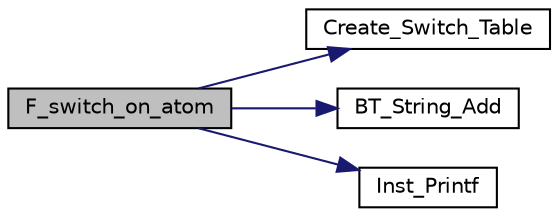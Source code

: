 digraph "F_switch_on_atom"
{
  edge [fontname="Helvetica",fontsize="10",labelfontname="Helvetica",labelfontsize="10"];
  node [fontname="Helvetica",fontsize="10",shape=record];
  rankdir="LR";
  Node1 [label="F_switch_on_atom",height=0.2,width=0.4,color="black", fillcolor="grey75", style="filled", fontcolor="black"];
  Node1 -> Node2 [color="midnightblue",fontsize="10",style="solid"];
  Node2 [label="Create_Switch_Table",height=0.2,width=0.4,color="black", fillcolor="white", style="filled",URL="$wam2ma_8c.html#acef1e9fb9563bc4785159360aa64e422"];
  Node1 -> Node3 [color="midnightblue",fontsize="10",style="solid"];
  Node3 [label="BT_String_Add",height=0.2,width=0.4,color="black", fillcolor="white", style="filled",URL="$bt__string_8c.html#a4d385a49b03f7aeac7c168ef48d492d0"];
  Node1 -> Node4 [color="midnightblue",fontsize="10",style="solid"];
  Node4 [label="Inst_Printf",height=0.2,width=0.4,color="black", fillcolor="white", style="filled",URL="$wam2ma_8c.html#a3cd8f58f2bf669fecf3c585a066f9d8b"];
}
